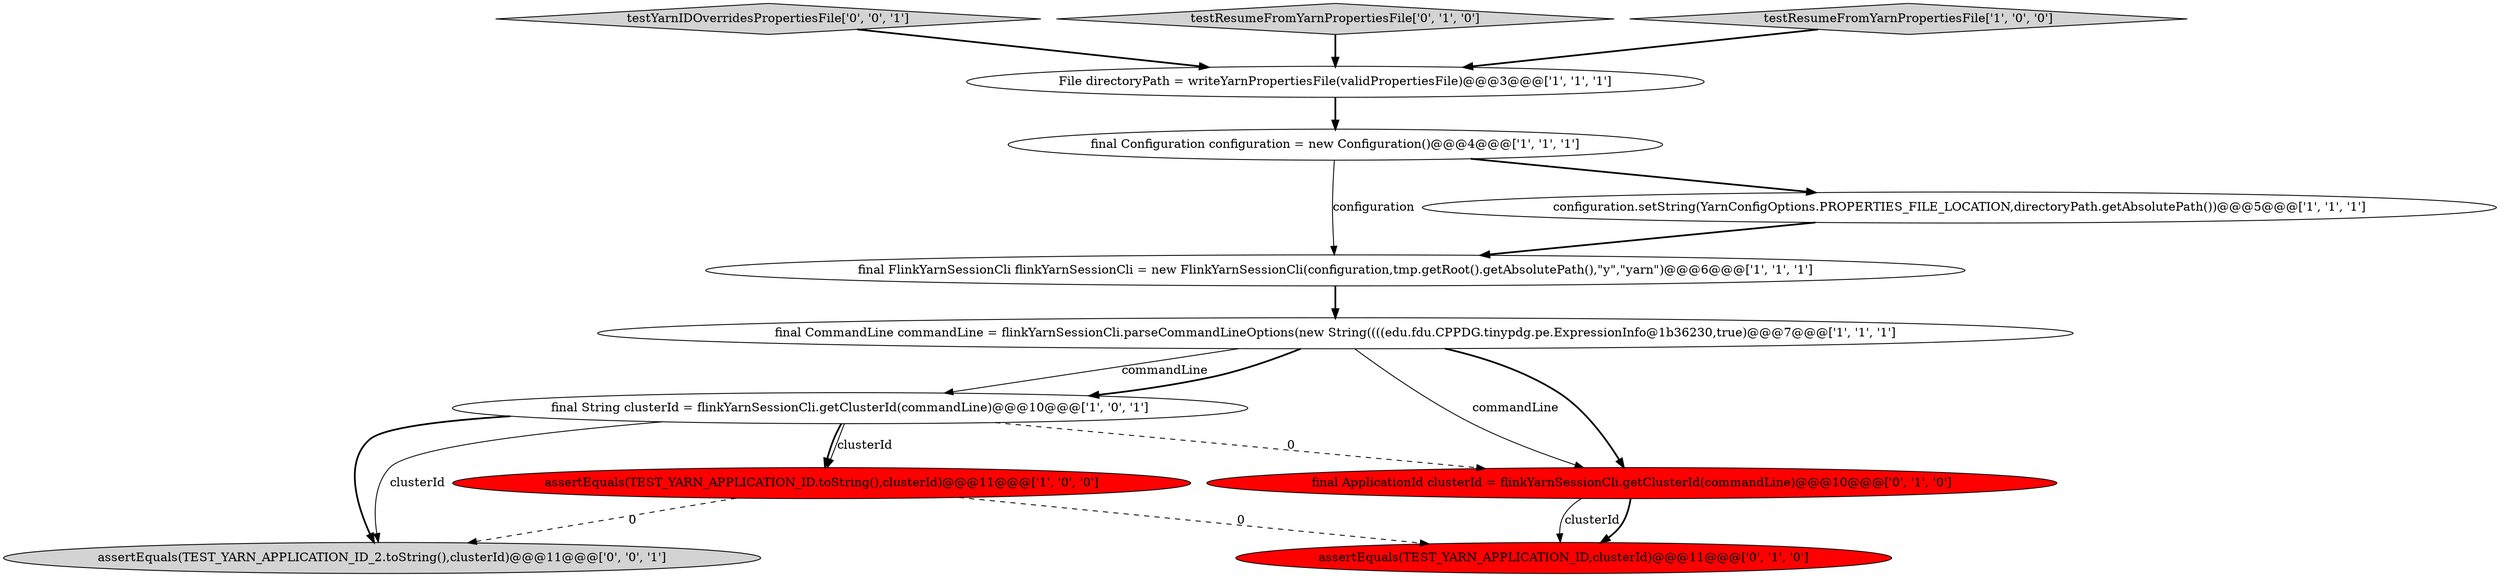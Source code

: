 digraph {
7 [style = filled, label = "final String clusterId = flinkYarnSessionCli.getClusterId(commandLine)@@@10@@@['1', '0', '1']", fillcolor = white, shape = ellipse image = "AAA0AAABBB1BBB"];
0 [style = filled, label = "final Configuration configuration = new Configuration()@@@4@@@['1', '1', '1']", fillcolor = white, shape = ellipse image = "AAA0AAABBB1BBB"];
12 [style = filled, label = "testYarnIDOverridesPropertiesFile['0', '0', '1']", fillcolor = lightgray, shape = diamond image = "AAA0AAABBB3BBB"];
9 [style = filled, label = "testResumeFromYarnPropertiesFile['0', '1', '0']", fillcolor = lightgray, shape = diamond image = "AAA0AAABBB2BBB"];
11 [style = filled, label = "assertEquals(TEST_YARN_APPLICATION_ID_2.toString(),clusterId)@@@11@@@['0', '0', '1']", fillcolor = lightgray, shape = ellipse image = "AAA0AAABBB3BBB"];
2 [style = filled, label = "assertEquals(TEST_YARN_APPLICATION_ID.toString(),clusterId)@@@11@@@['1', '0', '0']", fillcolor = red, shape = ellipse image = "AAA1AAABBB1BBB"];
6 [style = filled, label = "final FlinkYarnSessionCli flinkYarnSessionCli = new FlinkYarnSessionCli(configuration,tmp.getRoot().getAbsolutePath(),\"y\",\"yarn\")@@@6@@@['1', '1', '1']", fillcolor = white, shape = ellipse image = "AAA0AAABBB1BBB"];
4 [style = filled, label = "File directoryPath = writeYarnPropertiesFile(validPropertiesFile)@@@3@@@['1', '1', '1']", fillcolor = white, shape = ellipse image = "AAA0AAABBB1BBB"];
10 [style = filled, label = "final ApplicationId clusterId = flinkYarnSessionCli.getClusterId(commandLine)@@@10@@@['0', '1', '0']", fillcolor = red, shape = ellipse image = "AAA1AAABBB2BBB"];
3 [style = filled, label = "testResumeFromYarnPropertiesFile['1', '0', '0']", fillcolor = lightgray, shape = diamond image = "AAA0AAABBB1BBB"];
1 [style = filled, label = "final CommandLine commandLine = flinkYarnSessionCli.parseCommandLineOptions(new String((((edu.fdu.CPPDG.tinypdg.pe.ExpressionInfo@1b36230,true)@@@7@@@['1', '1', '1']", fillcolor = white, shape = ellipse image = "AAA0AAABBB1BBB"];
5 [style = filled, label = "configuration.setString(YarnConfigOptions.PROPERTIES_FILE_LOCATION,directoryPath.getAbsolutePath())@@@5@@@['1', '1', '1']", fillcolor = white, shape = ellipse image = "AAA0AAABBB1BBB"];
8 [style = filled, label = "assertEquals(TEST_YARN_APPLICATION_ID,clusterId)@@@11@@@['0', '1', '0']", fillcolor = red, shape = ellipse image = "AAA1AAABBB2BBB"];
7->11 [style = bold, label=""];
1->7 [style = solid, label="commandLine"];
9->4 [style = bold, label=""];
2->8 [style = dashed, label="0"];
1->7 [style = bold, label=""];
3->4 [style = bold, label=""];
4->0 [style = bold, label=""];
6->1 [style = bold, label=""];
10->8 [style = solid, label="clusterId"];
5->6 [style = bold, label=""];
10->8 [style = bold, label=""];
12->4 [style = bold, label=""];
7->2 [style = bold, label=""];
0->6 [style = solid, label="configuration"];
1->10 [style = solid, label="commandLine"];
7->2 [style = solid, label="clusterId"];
7->10 [style = dashed, label="0"];
2->11 [style = dashed, label="0"];
1->10 [style = bold, label=""];
0->5 [style = bold, label=""];
7->11 [style = solid, label="clusterId"];
}
